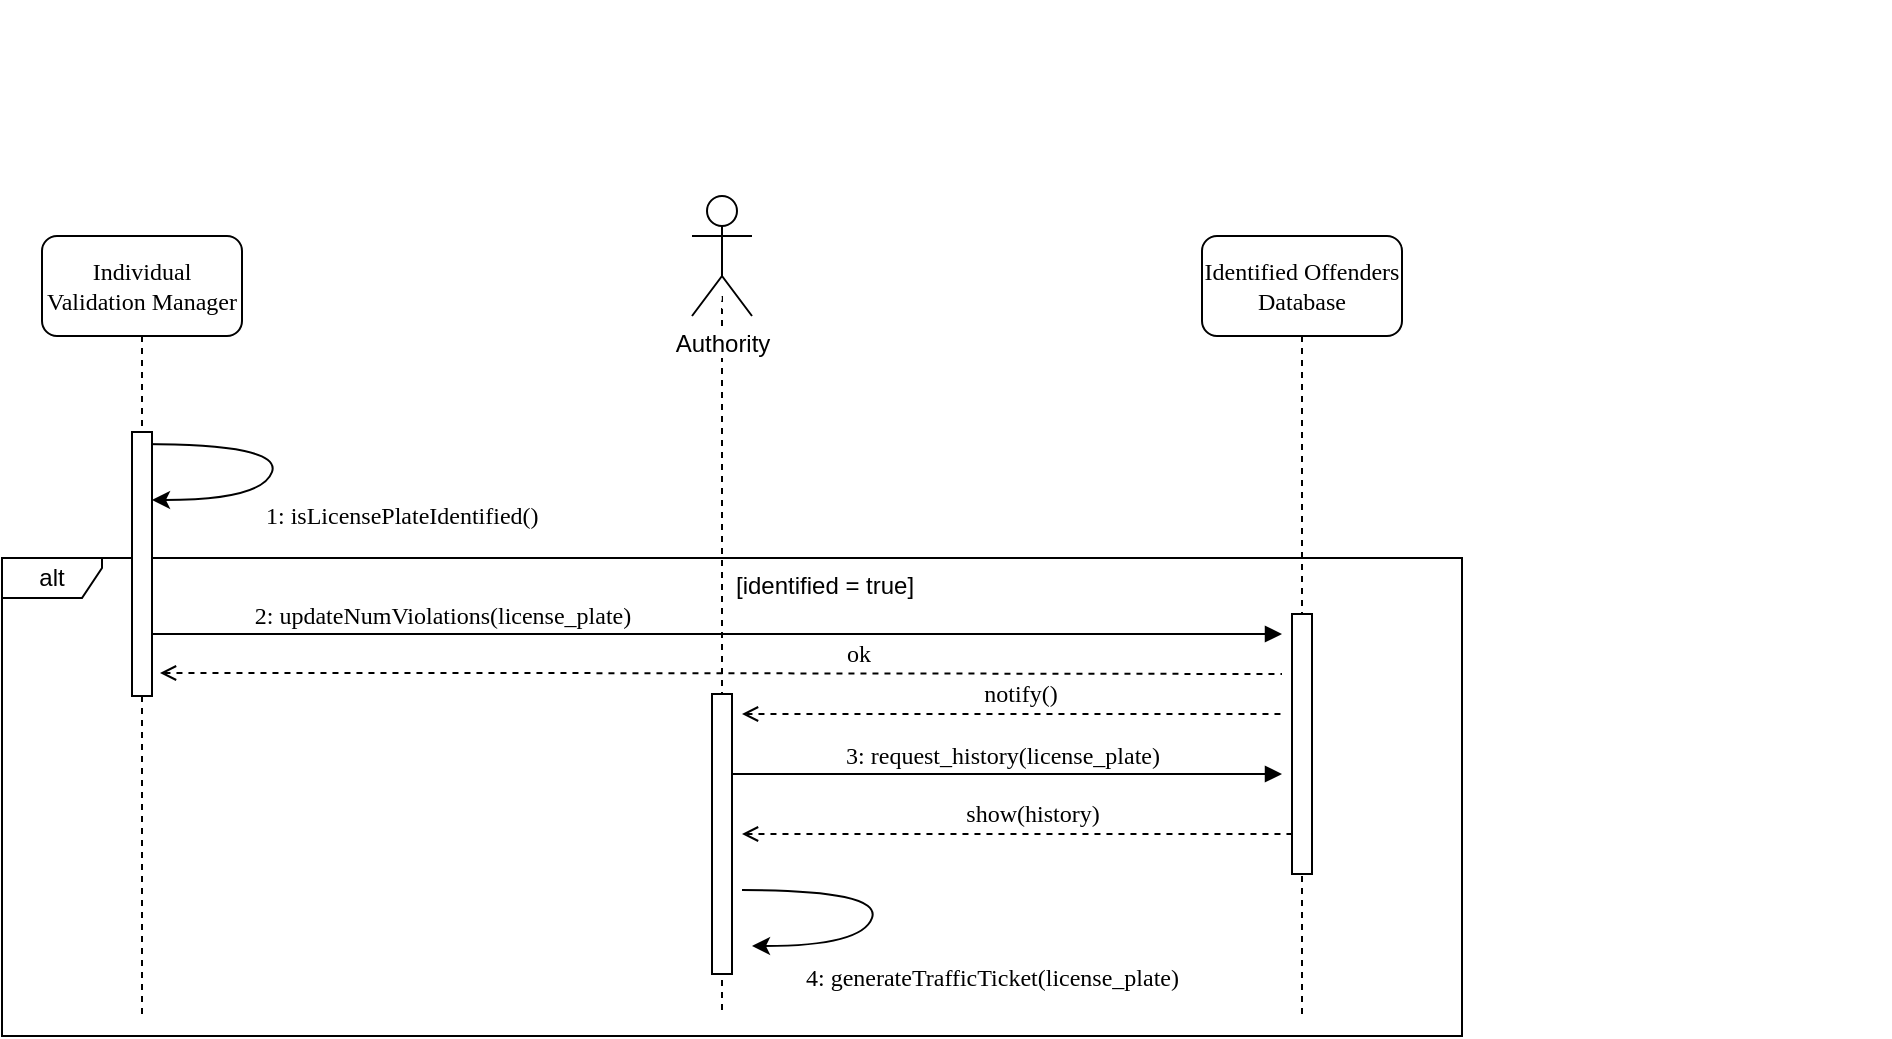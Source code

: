 <mxfile type="device" version="12.1.4" pages="1"><diagram id="13e1069c-82ec-6db2-03f1-153e76fe0fe0" name="Page-1"><mxGraphModel grid="1" dx="1024" dy="1371" gridSize="10" guides="1" tooltips="1" connect="1" arrows="1" fold="1" page="1" pageScale="1" pageWidth="1100" pageHeight="850" background="#ffffff" math="0" shadow="0"><root><mxCell id="0"/><mxCell id="1" parent="0"/><mxCell id="zUTJq_x-Ct6_k0AcMPHi-77" value="alt" parent="1" style="shape=umlFrame;whiteSpace=wrap;html=1;width=50;height=20;" vertex="1"><mxGeometry as="geometry" x="80" y="231" width="730" height="239"/></mxCell><mxCell id="zUTJq_x-Ct6_k0AcMPHi-59" value="3: request_history(license_plate)" parent="1" edge="1" style="html=1;verticalAlign=bottom;endArrow=block;labelBackgroundColor=none;fontFamily=Verdana;fontSize=12;edgeStyle=elbowEdgeStyle;elbow=vertical;"><mxGeometry as="geometry" relative="1"><mxPoint as="sourcePoint" x="440" y="339"/><mxPoint as="targetPoint" x="720" y="339"/><Array as="points"/></mxGeometry></mxCell><mxCell id="zUTJq_x-Ct6_k0AcMPHi-66" value="" parent="1" edge="1" style="endArrow=classic;html=1;curved=1;"><mxGeometry as="geometry" relative="1" width="50" height="50"><mxPoint as="sourcePoint" x="150" y="174"/><mxPoint as="targetPoint" x="155" y="202"/><Array as="points"><mxPoint x="220" y="174"/><mxPoint x="210" y="202"/></Array></mxGeometry></mxCell><mxCell id="zUTJq_x-Ct6_k0AcMPHi-60" value="" parent="1" edge="1" style="endArrow=none;dashed=1;html=1;fontColor=#FFFFFF;startArrow=open;startFill=0;"><mxGeometry as="geometry" relative="1" width="50" height="50"><mxPoint as="sourcePoint" x="450" y="369"/><mxPoint as="targetPoint" x="729.5" y="369"/><Array as="points"><mxPoint x="620" y="369"/></Array></mxGeometry></mxCell><mxCell id="zUTJq_x-Ct6_k0AcMPHi-61" value="&lt;font color=&quot;#000000&quot;&gt;show(history)&lt;/font&gt;" parent="zUTJq_x-Ct6_k0AcMPHi-60" style="text;html=1;resizable=0;points=[];align=center;verticalAlign=middle;labelBackgroundColor=#ffffff;fontColor=#FFFFFF;fontFamily=Verdana;" connectable="0" vertex="1"><mxGeometry as="geometry" relative="1" x="0.45" y="58"><mxPoint as="offset" x="-58" y="48"/></mxGeometry></mxCell><mxCell id="7baba1c4bc27f4b0-2" value="Identified Offenders Database" parent="1" style="shape=umlLifeline;perimeter=lifelinePerimeter;whiteSpace=wrap;html=1;container=1;collapsible=0;recursiveResize=0;outlineConnect=0;rounded=1;shadow=0;comic=0;labelBackgroundColor=none;strokeColor=#000000;strokeWidth=1;fillColor=#FFFFFF;fontFamily=Verdana;fontSize=12;fontColor=#000000;align=center;size=50;" vertex="1"><mxGeometry as="geometry" x="680" y="70" width="100" height="390"/></mxCell><mxCell id="7baba1c4bc27f4b0-10" value="" parent="7baba1c4bc27f4b0-2" style="html=1;points=[];perimeter=orthogonalPerimeter;rounded=0;shadow=0;comic=0;labelBackgroundColor=none;strokeColor=#000000;strokeWidth=1;fillColor=#FFFFFF;fontFamily=Verdana;fontSize=12;fontColor=#000000;align=center;" vertex="1"><mxGeometry as="geometry" x="45" y="189" width="10" height="130"/></mxCell><mxCell id="7baba1c4bc27f4b0-8" value=":Object" parent="1" style="shape=umlLifeline;perimeter=lifelinePerimeter;whiteSpace=wrap;html=1;container=1;collapsible=0;recursiveResize=0;outlineConnect=0;rounded=1;shadow=0;comic=0;labelBackgroundColor=none;strokeColor=#000000;strokeWidth=1;fillColor=#FFFFFF;fontFamily=Verdana;fontSize=12;fontColor=#FFFFFF;align=center;size=0;" vertex="1"><mxGeometry as="geometry" x="390" y="100" width="100" height="360"/></mxCell><mxCell id="45o1ah1FTxN9ZP7xYf2N-1" value="Authority" parent="7baba1c4bc27f4b0-8" style="shape=umlActor;verticalLabelPosition=bottom;labelBackgroundColor=#ffffff;verticalAlign=top;html=1;outlineConnect=0;" vertex="1"><mxGeometry as="geometry" x="35" y="-50" width="30" height="60"/></mxCell><mxCell id="45o1ah1FTxN9ZP7xYf2N-64" value="" parent="7baba1c4bc27f4b0-8" style="html=1;points=[];perimeter=orthogonalPerimeter;rounded=0;shadow=0;comic=0;labelBackgroundColor=none;strokeColor=#000000;strokeWidth=1;fillColor=#FFFFFF;fontFamily=Verdana;fontSize=12;fontColor=#000000;align=center;" vertex="1"><mxGeometry as="geometry" x="45" y="199" width="10" height="140"/></mxCell><mxCell id="7baba1c4bc27f4b0-11" value="2: updateNumViolations(license_plate)" parent="1" edge="1" style="html=1;verticalAlign=bottom;endArrow=block;labelBackgroundColor=none;fontFamily=Verdana;fontSize=12;edgeStyle=elbowEdgeStyle;elbow=vertical;"><mxGeometry as="geometry" relative="1" y="-136"><mxPoint as="sourcePoint" x="153" y="269"/><mxPoint as="targetPoint" x="720" y="269"/><Array as="points"/><mxPoint as="offset" x="-137" y="-136"/></mxGeometry></mxCell><mxCell id="45o1ah1FTxN9ZP7xYf2N-40" value="Text" parent="1" style="text;html=1;resizable=0;points=[];autosize=1;align=left;verticalAlign=top;spacingTop=-4;fontFamily=Verdana;fontColor=#FFFFFF;" vertex="1"><mxGeometry as="geometry" x="984" y="382" width="40" height="20"/></mxCell><mxCell id="45o1ah1FTxN9ZP7xYf2N-41" value="Text" parent="1" style="text;html=1;resizable=0;points=[];autosize=1;align=left;verticalAlign=top;spacingTop=-4;fontFamily=Verdana;fontColor=#FFFFFF;" vertex="1"><mxGeometry as="geometry" x="984" y="168" width="40" height="20"/></mxCell><mxCell id="45o1ah1FTxN9ZP7xYf2N-42" value="Text" parent="1" style="text;html=1;resizable=0;points=[];autosize=1;align=left;verticalAlign=top;spacingTop=-4;fontFamily=Verdana;fontColor=#FFFFFF;" vertex="1"><mxGeometry as="geometry" x="984" y="10" width="40" height="20"/></mxCell><mxCell id="45o1ah1FTxN9ZP7xYf2N-43" value="Text" parent="1" style="text;html=1;resizable=0;points=[];autosize=1;align=left;verticalAlign=top;spacingTop=-4;fontFamily=Verdana;fontColor=#FFFFFF;" vertex="1"><mxGeometry as="geometry" x="780" y="159" width="40" height="20"/></mxCell><mxCell id="45o1ah1FTxN9ZP7xYf2N-44" value="Text" parent="1" style="text;html=1;resizable=0;points=[];autosize=1;align=left;verticalAlign=top;spacingTop=-4;fontFamily=Verdana;fontColor=#FFFFFF;" vertex="1"><mxGeometry as="geometry" x="778" y="-48" width="40" height="20"/></mxCell><mxCell id="45o1ah1FTxN9ZP7xYf2N-45" value="Text" parent="1" style="text;html=1;resizable=0;points=[];autosize=1;align=left;verticalAlign=top;spacingTop=-4;fontFamily=Verdana;fontColor=#FFFFFF;" vertex="1"><mxGeometry as="geometry" x="778" y="67" width="40" height="20"/></mxCell><mxCell id="zUTJq_x-Ct6_k0AcMPHi-64" value="Individual Validation Manager" parent="1" style="shape=umlLifeline;perimeter=lifelinePerimeter;whiteSpace=wrap;html=1;container=1;collapsible=0;recursiveResize=0;outlineConnect=0;rounded=1;shadow=0;comic=0;labelBackgroundColor=none;strokeColor=#000000;strokeWidth=1;fillColor=#FFFFFF;fontFamily=Verdana;fontSize=12;fontColor=#000000;align=center;size=50;" vertex="1"><mxGeometry as="geometry" x="100" y="70" width="100" height="390"/></mxCell><mxCell id="zUTJq_x-Ct6_k0AcMPHi-65" value="" parent="zUTJq_x-Ct6_k0AcMPHi-64" style="html=1;points=[];perimeter=orthogonalPerimeter;rounded=0;shadow=0;comic=0;labelBackgroundColor=none;strokeColor=#000000;strokeWidth=1;fillColor=#FFFFFF;fontFamily=Verdana;fontSize=12;fontColor=#000000;align=center;" vertex="1"><mxGeometry as="geometry" x="45" y="98" width="10" height="132"/></mxCell><mxCell id="zUTJq_x-Ct6_k0AcMPHi-67" value="&lt;font color=&quot;#000000&quot; face=&quot;Verdana&quot;&gt;1: isLicensePlateIdentified()&lt;/font&gt;" parent="1" style="text;html=1;resizable=0;points=[];autosize=1;align=left;verticalAlign=top;spacingTop=-4;" vertex="1"><mxGeometry as="geometry" x="210" y="200" width="180" height="20"/></mxCell><mxCell id="zUTJq_x-Ct6_k0AcMPHi-71" value="" parent="1" edge="1" style="endArrow=none;dashed=1;html=1;fontColor=#FFFFFF;startArrow=open;startFill=0;"><mxGeometry as="geometry" relative="1" width="50" height="50"><mxPoint as="sourcePoint" x="450" y="309"/><mxPoint as="targetPoint" x="722" y="309"/><Array as="points"><mxPoint x="630" y="309"/></Array></mxGeometry></mxCell><mxCell id="zUTJq_x-Ct6_k0AcMPHi-72" value="&lt;font color=&quot;#000000&quot;&gt;notify()&lt;/font&gt;" parent="zUTJq_x-Ct6_k0AcMPHi-71" style="text;html=1;resizable=0;points=[];align=center;verticalAlign=middle;labelBackgroundColor=#ffffff;fontColor=#FFFFFF;fontFamily=Verdana;" connectable="0" vertex="1"><mxGeometry as="geometry" relative="1" x="0.45" y="58"><mxPoint as="offset" x="-58" y="48"/></mxGeometry></mxCell><mxCell id="zUTJq_x-Ct6_k0AcMPHi-73" value="" parent="1" edge="1" style="endArrow=none;dashed=1;html=1;fontColor=#FFFFFF;startArrow=open;startFill=0;"><mxGeometry as="geometry" relative="1" width="50" height="50"><mxPoint as="sourcePoint" x="159" y="288.5"/><mxPoint as="targetPoint" x="720" y="289"/><Array as="points"><mxPoint x="329" y="288.5"/></Array></mxGeometry></mxCell><mxCell id="zUTJq_x-Ct6_k0AcMPHi-74" value="&lt;font color=&quot;#000000&quot;&gt;ok&lt;/font&gt;" parent="zUTJq_x-Ct6_k0AcMPHi-73" style="text;html=1;resizable=0;points=[];align=center;verticalAlign=middle;labelBackgroundColor=#ffffff;fontColor=#FFFFFF;fontFamily=Verdana;" connectable="0" vertex="1"><mxGeometry as="geometry" relative="1" x="0.45" y="58"><mxPoint as="offset" x="-58" y="48"/></mxGeometry></mxCell><mxCell id="zUTJq_x-Ct6_k0AcMPHi-75" value="" parent="1" edge="1" style="endArrow=classic;html=1;curved=1;"><mxGeometry as="geometry" relative="1" width="50" height="50"><mxPoint as="sourcePoint" x="450" y="397"/><mxPoint as="targetPoint" x="455" y="425"/><Array as="points"><mxPoint x="520" y="397"/><mxPoint x="510" y="425"/></Array></mxGeometry></mxCell><mxCell id="zUTJq_x-Ct6_k0AcMPHi-76" value="&lt;font color=&quot;#000000&quot; face=&quot;Verdana&quot;&gt;4: generateTrafficTicket(license_plate)&lt;/font&gt;" parent="1" style="text;html=1;resizable=0;points=[];autosize=1;align=left;verticalAlign=top;spacingTop=-4;" vertex="1"><mxGeometry as="geometry" x="480" y="431" width="250" height="20"/></mxCell><mxCell id="zUTJq_x-Ct6_k0AcMPHi-78" value="&lt;font color=&quot;#000000&quot;&gt;[identified = true]&lt;/font&gt;" parent="1" style="text;html=1;resizable=0;points=[];autosize=1;align=left;verticalAlign=top;spacingTop=-4;" vertex="1"><mxGeometry as="geometry" x="445" y="235" width="100" height="20"/></mxCell></root></mxGraphModel></diagram></mxfile>